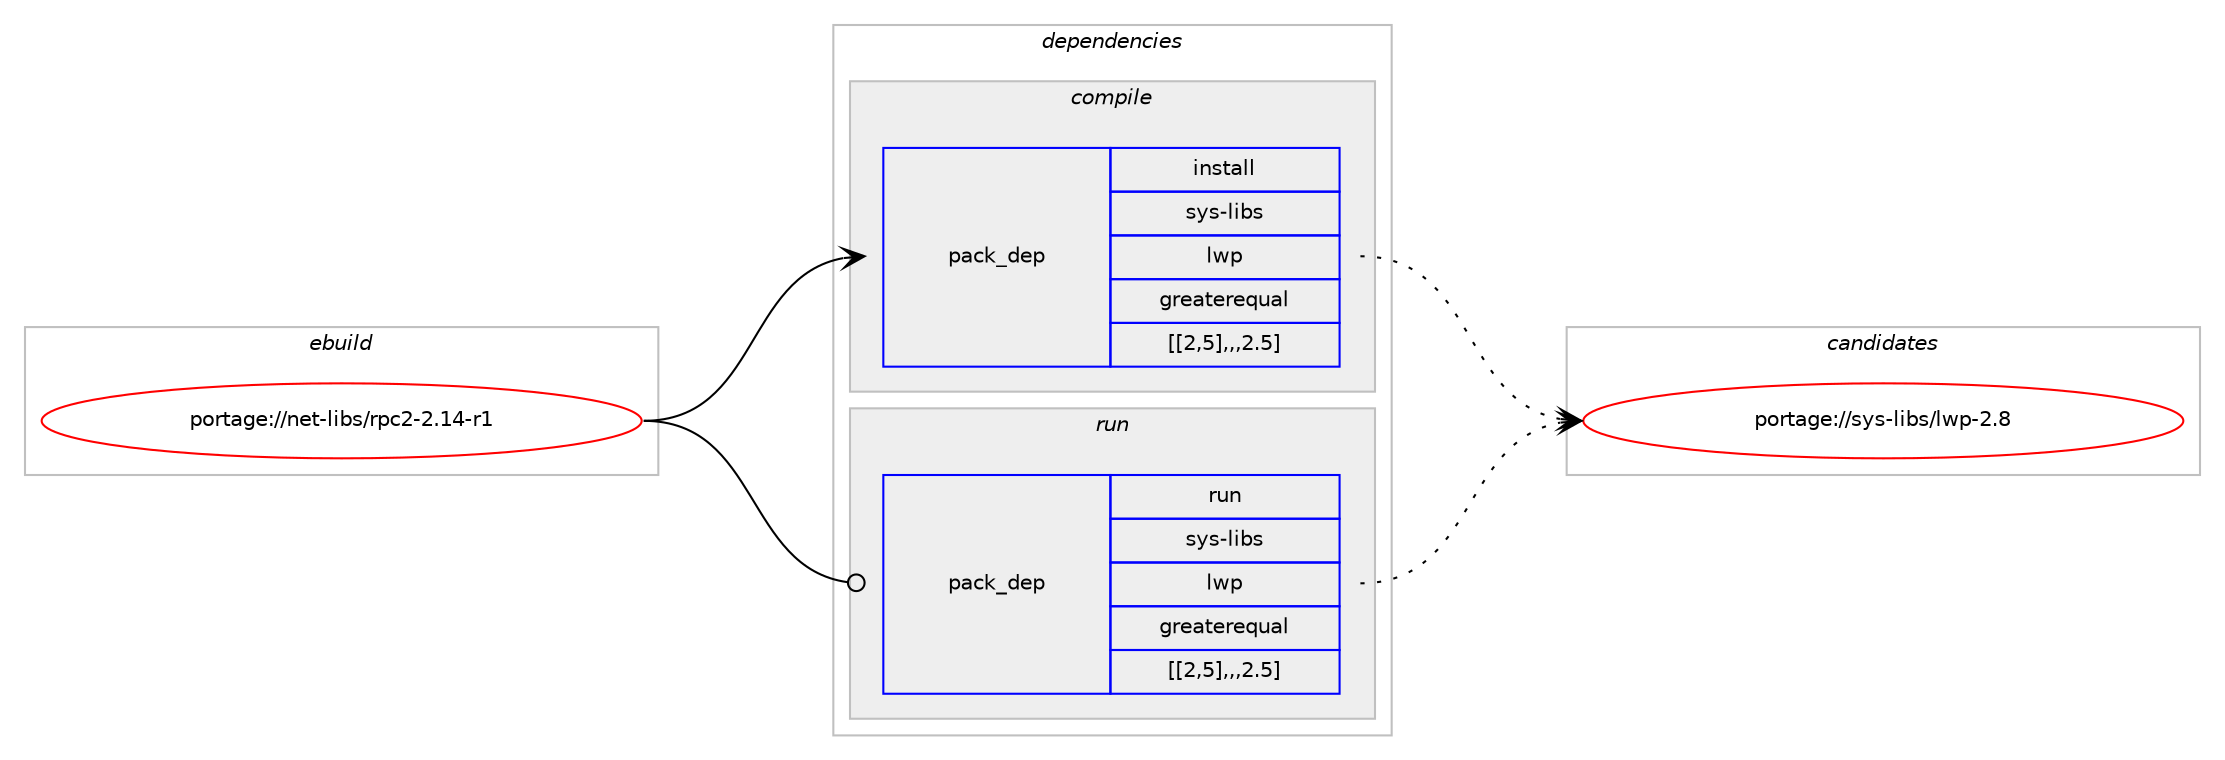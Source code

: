digraph prolog {

# *************
# Graph options
# *************

newrank=true;
concentrate=true;
compound=true;
graph [rankdir=LR,fontname=Helvetica,fontsize=10,ranksep=1.5];#, ranksep=2.5, nodesep=0.2];
edge  [arrowhead=vee];
node  [fontname=Helvetica,fontsize=10];

# **********
# The ebuild
# **********

subgraph cluster_leftcol {
color=gray;
label=<<i>ebuild</i>>;
id [label="portage://net-libs/rpc2-2.14-r1", color=red, width=4, href="../net-libs/rpc2-2.14-r1.svg"];
}

# ****************
# The dependencies
# ****************

subgraph cluster_midcol {
color=gray;
label=<<i>dependencies</i>>;
subgraph cluster_compile {
fillcolor="#eeeeee";
style=filled;
label=<<i>compile</i>>;
subgraph pack205 {
dependency291 [label=<<TABLE BORDER="0" CELLBORDER="1" CELLSPACING="0" CELLPADDING="4" WIDTH="220"><TR><TD ROWSPAN="6" CELLPADDING="30">pack_dep</TD></TR><TR><TD WIDTH="110">install</TD></TR><TR><TD>sys-libs</TD></TR><TR><TD>lwp</TD></TR><TR><TD>greaterequal</TD></TR><TR><TD>[[2,5],,,2.5]</TD></TR></TABLE>>, shape=none, color=blue];
}
id:e -> dependency291:w [weight=20,style="solid",arrowhead="vee"];
}
subgraph cluster_compileandrun {
fillcolor="#eeeeee";
style=filled;
label=<<i>compile and run</i>>;
}
subgraph cluster_run {
fillcolor="#eeeeee";
style=filled;
label=<<i>run</i>>;
subgraph pack206 {
dependency292 [label=<<TABLE BORDER="0" CELLBORDER="1" CELLSPACING="0" CELLPADDING="4" WIDTH="220"><TR><TD ROWSPAN="6" CELLPADDING="30">pack_dep</TD></TR><TR><TD WIDTH="110">run</TD></TR><TR><TD>sys-libs</TD></TR><TR><TD>lwp</TD></TR><TR><TD>greaterequal</TD></TR><TR><TD>[[2,5],,,2.5]</TD></TR></TABLE>>, shape=none, color=blue];
}
id:e -> dependency292:w [weight=20,style="solid",arrowhead="odot"];
}
}

# **************
# The candidates
# **************

subgraph cluster_choices {
rank=same;
color=gray;
label=<<i>candidates</i>>;

subgraph choice205 {
color=black;
nodesep=1;
choice11512111545108105981154710811911245504656 [label="portage://sys-libs/lwp-2.8", color=red, width=4,href="../sys-libs/lwp-2.8.svg"];
dependency291:e -> choice11512111545108105981154710811911245504656:w [style=dotted,weight="100"];
}
subgraph choice206 {
color=black;
nodesep=1;
choice11512111545108105981154710811911245504656 [label="portage://sys-libs/lwp-2.8", color=red, width=4,href="../sys-libs/lwp-2.8.svg"];
dependency292:e -> choice11512111545108105981154710811911245504656:w [style=dotted,weight="100"];
}
}

}

